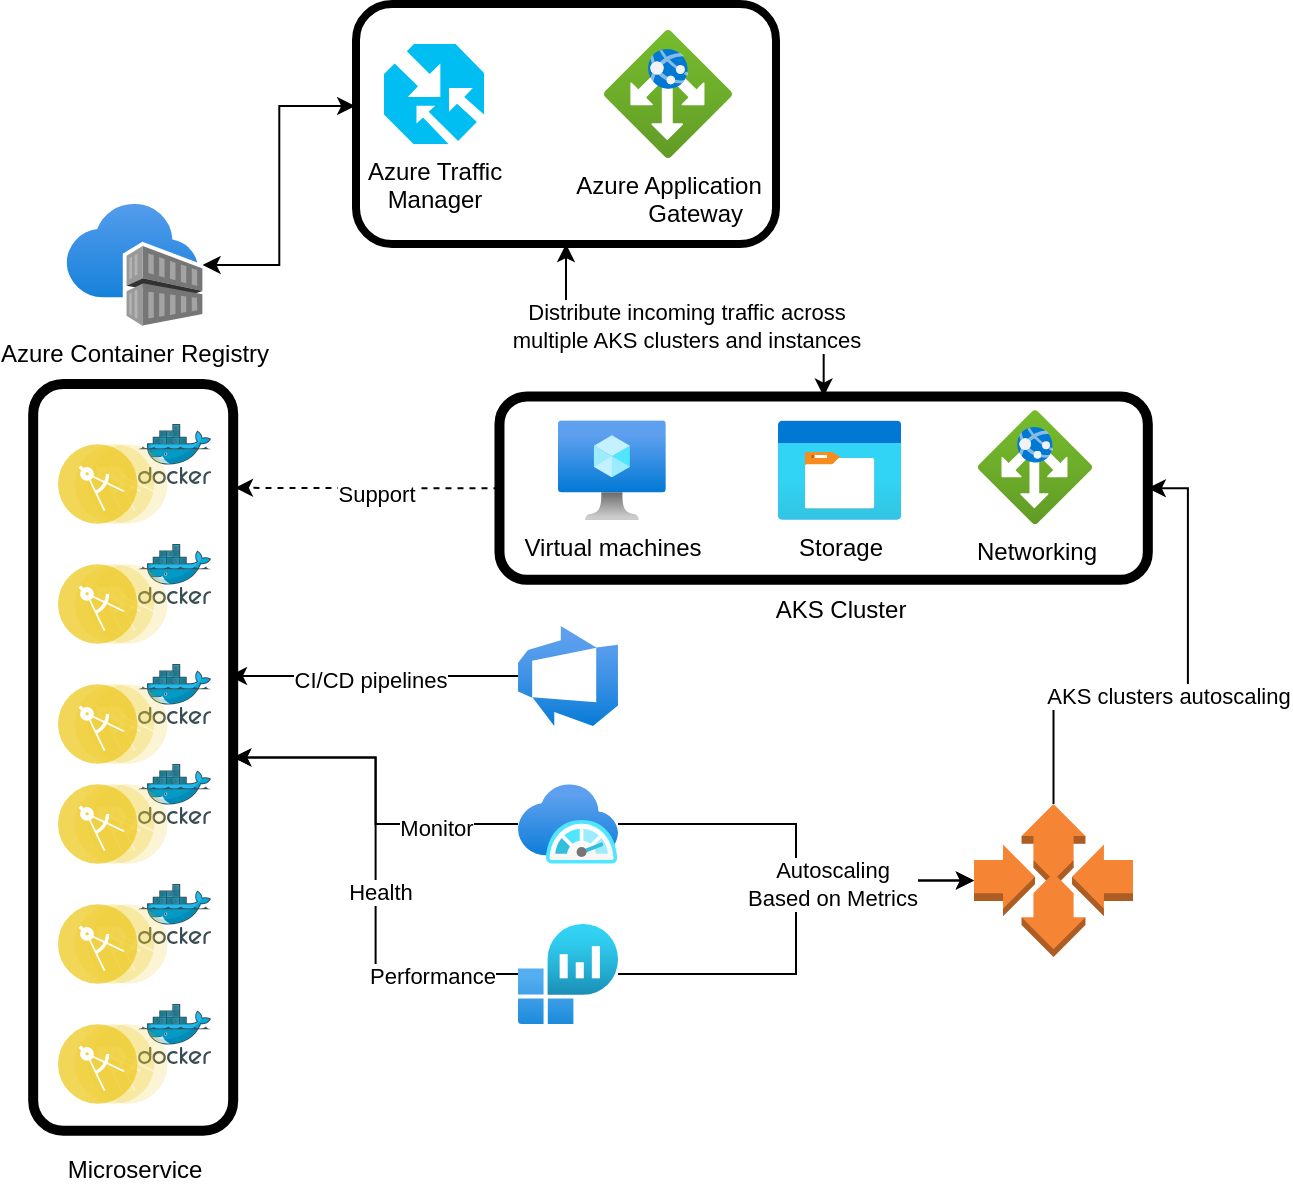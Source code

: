 <mxfile version="23.1.4" type="device">
  <diagram name="Page-1" id="TJ6Yr4Uq0MHoRtXpgVkt">
    <mxGraphModel dx="1406" dy="1959" grid="1" gridSize="10" guides="1" tooltips="1" connect="1" arrows="1" fold="1" page="1" pageScale="1" pageWidth="827" pageHeight="1169" math="0" shadow="0">
      <root>
        <mxCell id="0" />
        <mxCell id="1" parent="0" />
        <mxCell id="HZt5YlUgvfzuxdSu0n8U-20" value="Azure Container Registry" style="image;aspect=fixed;html=1;points=[];align=center;fontSize=12;image=img/lib/azure2/containers/Container_Registries.svg;" vertex="1" parent="1">
          <mxGeometry x="34.3" width="68" height="61" as="geometry" />
        </mxCell>
        <mxCell id="HZt5YlUgvfzuxdSu0n8U-25" value="Storage" style="image;aspect=fixed;html=1;points=[];align=center;fontSize=12;image=img/lib/azure2/general/Storage_Container.svg;" vertex="1" parent="1">
          <mxGeometry x="390" y="108.09" width="61.54" height="50" as="geometry" />
        </mxCell>
        <mxCell id="HZt5YlUgvfzuxdSu0n8U-26" value="Networking" style="image;aspect=fixed;html=1;points=[];align=center;fontSize=12;image=img/lib/azure2/networking/Application_Gateways.svg;" vertex="1" parent="1">
          <mxGeometry x="490" y="103.09" width="57" height="57" as="geometry" />
        </mxCell>
        <mxCell id="HZt5YlUgvfzuxdSu0n8U-27" value="" style="rounded=1;whiteSpace=wrap;html=1;fillColor=none;strokeWidth=5;rotation=90;" vertex="1" parent="1">
          <mxGeometry x="367" y="-20" width="91.65" height="324.17" as="geometry" />
        </mxCell>
        <mxCell id="HZt5YlUgvfzuxdSu0n8U-32" style="edgeStyle=orthogonalEdgeStyle;rounded=0;orthogonalLoop=1;jettySize=auto;html=1;exitX=0.5;exitY=1;exitDx=0;exitDy=0;entryX=0.139;entryY=-0.009;entryDx=0;entryDy=0;entryPerimeter=0;dashed=1;" edge="1" parent="1" source="HZt5YlUgvfzuxdSu0n8U-27" target="HZt5YlUgvfzuxdSu0n8U-19">
          <mxGeometry relative="1" as="geometry" />
        </mxCell>
        <mxCell id="HZt5YlUgvfzuxdSu0n8U-33" value="Support" style="edgeLabel;html=1;align=center;verticalAlign=middle;resizable=0;points=[];" vertex="1" connectable="0" parent="HZt5YlUgvfzuxdSu0n8U-32">
          <mxGeometry x="-0.09" y="3" relative="1" as="geometry">
            <mxPoint x="-1" as="offset" />
          </mxGeometry>
        </mxCell>
        <mxCell id="HZt5YlUgvfzuxdSu0n8U-41" style="edgeStyle=orthogonalEdgeStyle;rounded=0;orthogonalLoop=1;jettySize=auto;html=1;" edge="1" parent="1" source="HZt5YlUgvfzuxdSu0n8U-35" target="HZt5YlUgvfzuxdSu0n8U-19">
          <mxGeometry relative="1" as="geometry" />
        </mxCell>
        <mxCell id="HZt5YlUgvfzuxdSu0n8U-44" value="Monitor" style="edgeLabel;html=1;align=center;verticalAlign=middle;resizable=0;points=[];" vertex="1" connectable="0" parent="HZt5YlUgvfzuxdSu0n8U-41">
          <mxGeometry x="-0.516" y="2" relative="1" as="geometry">
            <mxPoint x="1" as="offset" />
          </mxGeometry>
        </mxCell>
        <mxCell id="HZt5YlUgvfzuxdSu0n8U-35" value="" style="image;aspect=fixed;html=1;points=[];align=center;fontSize=12;image=img/lib/azure2/monitor/SAP_Azure_Monitor.svg;" vertex="1" parent="1">
          <mxGeometry x="260" y="290" width="50" height="40" as="geometry" />
        </mxCell>
        <mxCell id="HZt5YlUgvfzuxdSu0n8U-42" style="edgeStyle=orthogonalEdgeStyle;rounded=0;orthogonalLoop=1;jettySize=auto;html=1;" edge="1" parent="1" source="HZt5YlUgvfzuxdSu0n8U-36" target="HZt5YlUgvfzuxdSu0n8U-19">
          <mxGeometry relative="1" as="geometry" />
        </mxCell>
        <mxCell id="HZt5YlUgvfzuxdSu0n8U-45" value="Health" style="edgeLabel;html=1;align=center;verticalAlign=middle;resizable=0;points=[];" vertex="1" connectable="0" parent="HZt5YlUgvfzuxdSu0n8U-42">
          <mxGeometry x="-0.105" y="-2" relative="1" as="geometry">
            <mxPoint as="offset" />
          </mxGeometry>
        </mxCell>
        <mxCell id="HZt5YlUgvfzuxdSu0n8U-46" value="Performance" style="edgeLabel;html=1;align=center;verticalAlign=middle;resizable=0;points=[];" vertex="1" connectable="0" parent="HZt5YlUgvfzuxdSu0n8U-42">
          <mxGeometry x="-0.653" relative="1" as="geometry">
            <mxPoint y="1" as="offset" />
          </mxGeometry>
        </mxCell>
        <mxCell id="HZt5YlUgvfzuxdSu0n8U-49" style="edgeStyle=orthogonalEdgeStyle;rounded=0;orthogonalLoop=1;jettySize=auto;html=1;" edge="1" parent="1" source="HZt5YlUgvfzuxdSu0n8U-36" target="HZt5YlUgvfzuxdSu0n8U-47">
          <mxGeometry relative="1" as="geometry" />
        </mxCell>
        <mxCell id="HZt5YlUgvfzuxdSu0n8U-36" value="" style="image;aspect=fixed;html=1;points=[];align=center;fontSize=12;image=img/lib/azure2/management_governance/Log_Analytics_Workspaces.svg;" vertex="1" parent="1">
          <mxGeometry x="260" y="360" width="50" height="50" as="geometry" />
        </mxCell>
        <mxCell id="HZt5YlUgvfzuxdSu0n8U-24" value="Virtual machines" style="image;aspect=fixed;html=1;points=[];align=center;fontSize=12;image=img/lib/azure2/compute/Virtual_Machine.svg;" vertex="1" parent="1">
          <mxGeometry x="280" y="108.09" width="53.91" height="50" as="geometry" />
        </mxCell>
        <mxCell id="HZt5YlUgvfzuxdSu0n8U-34" value="" style="image;aspect=fixed;html=1;points=[];align=center;fontSize=12;image=img/lib/azure2/devops/Azure_DevOps.svg;" vertex="1" parent="1">
          <mxGeometry x="260" y="211" width="50" height="50" as="geometry" />
        </mxCell>
        <mxCell id="HZt5YlUgvfzuxdSu0n8U-37" value="" style="group" vertex="1" connectable="0" parent="1">
          <mxGeometry x="17.595" y="89.995" width="100.0" height="408.005" as="geometry" />
        </mxCell>
        <mxCell id="HZt5YlUgvfzuxdSu0n8U-3" value="" style="group" vertex="1" connectable="0" parent="HZt5YlUgvfzuxdSu0n8U-37">
          <mxGeometry x="12.405" y="80.005" width="76.59" height="50" as="geometry" />
        </mxCell>
        <mxCell id="HZt5YlUgvfzuxdSu0n8U-1" value="" style="image;sketch=0;aspect=fixed;html=1;points=[];align=center;fontSize=12;image=img/lib/mscae/Docker.svg;" vertex="1" parent="HZt5YlUgvfzuxdSu0n8U-3">
          <mxGeometry x="40" width="36.59" height="30" as="geometry" />
        </mxCell>
        <mxCell id="HZt5YlUgvfzuxdSu0n8U-2" value="" style="image;aspect=fixed;perimeter=ellipsePerimeter;html=1;align=center;shadow=0;dashed=0;fontColor=#4277BB;labelBackgroundColor=default;fontSize=12;spacingTop=3;image=img/lib/ibm/applications/microservice.svg;" vertex="1" parent="HZt5YlUgvfzuxdSu0n8U-3">
          <mxGeometry y="10" width="54.8" height="40" as="geometry" />
        </mxCell>
        <mxCell id="HZt5YlUgvfzuxdSu0n8U-7" value="" style="group" vertex="1" connectable="0" parent="HZt5YlUgvfzuxdSu0n8U-37">
          <mxGeometry x="12.405" y="140.005" width="76.59" height="50" as="geometry" />
        </mxCell>
        <mxCell id="HZt5YlUgvfzuxdSu0n8U-8" value="" style="image;sketch=0;aspect=fixed;html=1;points=[];align=center;fontSize=12;image=img/lib/mscae/Docker.svg;" vertex="1" parent="HZt5YlUgvfzuxdSu0n8U-7">
          <mxGeometry x="40" width="36.59" height="30" as="geometry" />
        </mxCell>
        <mxCell id="HZt5YlUgvfzuxdSu0n8U-9" value="" style="image;aspect=fixed;perimeter=ellipsePerimeter;html=1;align=center;shadow=0;dashed=0;fontColor=#4277BB;labelBackgroundColor=default;fontSize=12;spacingTop=3;image=img/lib/ibm/applications/microservice.svg;" vertex="1" parent="HZt5YlUgvfzuxdSu0n8U-7">
          <mxGeometry y="10" width="54.8" height="40" as="geometry" />
        </mxCell>
        <mxCell id="HZt5YlUgvfzuxdSu0n8U-10" value="" style="group" vertex="1" connectable="0" parent="HZt5YlUgvfzuxdSu0n8U-37">
          <mxGeometry x="12.405" y="310.005" width="76.59" height="50" as="geometry" />
        </mxCell>
        <mxCell id="HZt5YlUgvfzuxdSu0n8U-11" value="" style="image;sketch=0;aspect=fixed;html=1;points=[];align=center;fontSize=12;image=img/lib/mscae/Docker.svg;" vertex="1" parent="HZt5YlUgvfzuxdSu0n8U-10">
          <mxGeometry x="40" width="36.59" height="30" as="geometry" />
        </mxCell>
        <mxCell id="HZt5YlUgvfzuxdSu0n8U-12" value="" style="image;aspect=fixed;perimeter=ellipsePerimeter;html=1;align=center;shadow=0;dashed=0;fontColor=#4277BB;labelBackgroundColor=default;fontSize=12;spacingTop=3;image=img/lib/ibm/applications/microservice.svg;" vertex="1" parent="HZt5YlUgvfzuxdSu0n8U-10">
          <mxGeometry y="10" width="54.8" height="40" as="geometry" />
        </mxCell>
        <mxCell id="HZt5YlUgvfzuxdSu0n8U-13" value="" style="group" vertex="1" connectable="0" parent="HZt5YlUgvfzuxdSu0n8U-37">
          <mxGeometry x="12.405" y="250.005" width="76.59" height="50" as="geometry" />
        </mxCell>
        <mxCell id="HZt5YlUgvfzuxdSu0n8U-14" value="" style="image;sketch=0;aspect=fixed;html=1;points=[];align=center;fontSize=12;image=img/lib/mscae/Docker.svg;" vertex="1" parent="HZt5YlUgvfzuxdSu0n8U-13">
          <mxGeometry x="40" width="36.59" height="30" as="geometry" />
        </mxCell>
        <mxCell id="HZt5YlUgvfzuxdSu0n8U-15" value="" style="image;aspect=fixed;perimeter=ellipsePerimeter;html=1;align=center;shadow=0;dashed=0;fontColor=#4277BB;labelBackgroundColor=default;fontSize=12;spacingTop=3;image=img/lib/ibm/applications/microservice.svg;" vertex="1" parent="HZt5YlUgvfzuxdSu0n8U-13">
          <mxGeometry y="10" width="54.8" height="40" as="geometry" />
        </mxCell>
        <mxCell id="HZt5YlUgvfzuxdSu0n8U-16" value="" style="group" vertex="1" connectable="0" parent="HZt5YlUgvfzuxdSu0n8U-37">
          <mxGeometry x="12.405" y="190.005" width="76.59" height="50" as="geometry" />
        </mxCell>
        <mxCell id="HZt5YlUgvfzuxdSu0n8U-17" value="" style="image;sketch=0;aspect=fixed;html=1;points=[];align=center;fontSize=12;image=img/lib/mscae/Docker.svg;" vertex="1" parent="HZt5YlUgvfzuxdSu0n8U-16">
          <mxGeometry x="40" width="36.59" height="30" as="geometry" />
        </mxCell>
        <mxCell id="HZt5YlUgvfzuxdSu0n8U-18" value="" style="image;aspect=fixed;perimeter=ellipsePerimeter;html=1;align=center;shadow=0;dashed=0;fontColor=#4277BB;labelBackgroundColor=default;fontSize=12;spacingTop=3;image=img/lib/ibm/applications/microservice.svg;" vertex="1" parent="HZt5YlUgvfzuxdSu0n8U-16">
          <mxGeometry y="10" width="54.8" height="40" as="geometry" />
        </mxCell>
        <mxCell id="HZt5YlUgvfzuxdSu0n8U-21" value="Microservice" style="text;html=1;align=center;verticalAlign=middle;resizable=0;points=[];autosize=1;strokeColor=none;fillColor=none;" vertex="1" parent="HZt5YlUgvfzuxdSu0n8U-37">
          <mxGeometry x="5.405" y="378.005" width="90" height="30" as="geometry" />
        </mxCell>
        <mxCell id="HZt5YlUgvfzuxdSu0n8U-5" value="" style="image;sketch=0;aspect=fixed;html=1;points=[];align=center;fontSize=12;image=img/lib/mscae/Docker.svg;" vertex="1" parent="HZt5YlUgvfzuxdSu0n8U-37">
          <mxGeometry x="52.405" y="20.005" width="36.59" height="30" as="geometry" />
        </mxCell>
        <mxCell id="HZt5YlUgvfzuxdSu0n8U-6" value="" style="image;aspect=fixed;perimeter=ellipsePerimeter;html=1;align=center;shadow=0;dashed=0;fontColor=#4277BB;labelBackgroundColor=default;fontSize=12;spacingTop=3;image=img/lib/ibm/applications/microservice.svg;" vertex="1" parent="HZt5YlUgvfzuxdSu0n8U-37">
          <mxGeometry x="12.405" y="30.005" width="54.8" height="40" as="geometry" />
        </mxCell>
        <mxCell id="HZt5YlUgvfzuxdSu0n8U-19" value="" style="rounded=1;whiteSpace=wrap;html=1;fillColor=none;strokeWidth=5;rotation=90;" vertex="1" parent="HZt5YlUgvfzuxdSu0n8U-37">
          <mxGeometry x="-136.705" y="136.705" width="373.41" height="100" as="geometry" />
        </mxCell>
        <mxCell id="HZt5YlUgvfzuxdSu0n8U-39" style="edgeStyle=orthogonalEdgeStyle;rounded=0;orthogonalLoop=1;jettySize=auto;html=1;entryX=0.391;entryY=0.021;entryDx=0;entryDy=0;entryPerimeter=0;" edge="1" parent="1" source="HZt5YlUgvfzuxdSu0n8U-34" target="HZt5YlUgvfzuxdSu0n8U-19">
          <mxGeometry relative="1" as="geometry" />
        </mxCell>
        <mxCell id="HZt5YlUgvfzuxdSu0n8U-43" value="CI/CD pipelines" style="edgeLabel;html=1;align=center;verticalAlign=middle;resizable=0;points=[];" vertex="1" connectable="0" parent="HZt5YlUgvfzuxdSu0n8U-39">
          <mxGeometry x="0.031" y="2" relative="1" as="geometry">
            <mxPoint as="offset" />
          </mxGeometry>
        </mxCell>
        <mxCell id="HZt5YlUgvfzuxdSu0n8U-52" style="edgeStyle=orthogonalEdgeStyle;rounded=0;orthogonalLoop=1;jettySize=auto;html=1;entryX=0.5;entryY=0;entryDx=0;entryDy=0;" edge="1" parent="1" source="HZt5YlUgvfzuxdSu0n8U-47" target="HZt5YlUgvfzuxdSu0n8U-27">
          <mxGeometry relative="1" as="geometry" />
        </mxCell>
        <mxCell id="HZt5YlUgvfzuxdSu0n8U-53" value="AKS clusters autoscaling" style="edgeLabel;html=1;align=center;verticalAlign=middle;resizable=0;points=[];" vertex="1" connectable="0" parent="HZt5YlUgvfzuxdSu0n8U-52">
          <mxGeometry x="-0.08" y="-1" relative="1" as="geometry">
            <mxPoint y="1" as="offset" />
          </mxGeometry>
        </mxCell>
        <mxCell id="HZt5YlUgvfzuxdSu0n8U-47" value="" style="outlineConnect=0;dashed=0;verticalLabelPosition=bottom;verticalAlign=top;align=center;html=1;shape=mxgraph.aws3.auto_scaling;fillColor=#F58534;gradientColor=none;" vertex="1" parent="1">
          <mxGeometry x="488" y="300" width="79.5" height="76.5" as="geometry" />
        </mxCell>
        <mxCell id="HZt5YlUgvfzuxdSu0n8U-48" style="edgeStyle=orthogonalEdgeStyle;rounded=0;orthogonalLoop=1;jettySize=auto;html=1;entryX=0;entryY=0.5;entryDx=0;entryDy=0;entryPerimeter=0;" edge="1" parent="1" source="HZt5YlUgvfzuxdSu0n8U-35" target="HZt5YlUgvfzuxdSu0n8U-47">
          <mxGeometry relative="1" as="geometry" />
        </mxCell>
        <mxCell id="HZt5YlUgvfzuxdSu0n8U-50" value="Autoscaling&lt;br&gt;Based on Metrics" style="edgeLabel;html=1;align=center;verticalAlign=middle;resizable=0;points=[];" vertex="1" connectable="0" parent="HZt5YlUgvfzuxdSu0n8U-48">
          <mxGeometry x="0.311" y="-1" relative="1" as="geometry">
            <mxPoint as="offset" />
          </mxGeometry>
        </mxCell>
        <mxCell id="HZt5YlUgvfzuxdSu0n8U-51" value="AKS Cluster" style="text;html=1;align=center;verticalAlign=middle;resizable=0;points=[];autosize=1;strokeColor=none;fillColor=none;" vertex="1" parent="1">
          <mxGeometry x="375.77" y="188" width="90" height="30" as="geometry" />
        </mxCell>
        <mxCell id="HZt5YlUgvfzuxdSu0n8U-55" value="Azure Traffic &lt;br&gt;Manager" style="verticalLabelPosition=bottom;html=1;verticalAlign=top;align=center;strokeColor=none;fillColor=#00BEF2;shape=mxgraph.azure.traffic_manager;pointerEvents=1;" vertex="1" parent="1">
          <mxGeometry x="193" y="-80" width="50" height="50" as="geometry" />
        </mxCell>
        <mxCell id="HZt5YlUgvfzuxdSu0n8U-56" value="Azure Application &lt;br&gt;&lt;span style=&quot;white-space: pre;&quot;&gt;&#x9;&lt;/span&gt;Gateway" style="image;aspect=fixed;html=1;points=[];align=center;fontSize=12;image=img/lib/azure2/networking/Application_Gateways.svg;" vertex="1" parent="1">
          <mxGeometry x="303" y="-87" width="64" height="64" as="geometry" />
        </mxCell>
        <mxCell id="HZt5YlUgvfzuxdSu0n8U-60" style="edgeStyle=orthogonalEdgeStyle;rounded=0;orthogonalLoop=1;jettySize=auto;html=1;startArrow=classic;startFill=1;" edge="1" parent="1" source="HZt5YlUgvfzuxdSu0n8U-58" target="HZt5YlUgvfzuxdSu0n8U-27">
          <mxGeometry relative="1" as="geometry" />
        </mxCell>
        <mxCell id="HZt5YlUgvfzuxdSu0n8U-61" value="Distribute incoming traffic across &lt;br&gt;multiple AKS clusters and instances" style="edgeLabel;html=1;align=center;verticalAlign=middle;resizable=0;points=[];" vertex="1" connectable="0" parent="HZt5YlUgvfzuxdSu0n8U-60">
          <mxGeometry x="-0.049" y="-3" relative="1" as="geometry">
            <mxPoint as="offset" />
          </mxGeometry>
        </mxCell>
        <mxCell id="HZt5YlUgvfzuxdSu0n8U-58" value="" style="rounded=1;whiteSpace=wrap;html=1;fillColor=none;strokeWidth=4;" vertex="1" parent="1">
          <mxGeometry x="179" y="-100" width="210" height="120" as="geometry" />
        </mxCell>
        <mxCell id="HZt5YlUgvfzuxdSu0n8U-59" style="edgeStyle=orthogonalEdgeStyle;rounded=0;orthogonalLoop=1;jettySize=auto;html=1;entryX=-0.002;entryY=0.425;entryDx=0;entryDy=0;entryPerimeter=0;startArrow=classic;startFill=1;" edge="1" parent="1" source="HZt5YlUgvfzuxdSu0n8U-20" target="HZt5YlUgvfzuxdSu0n8U-58">
          <mxGeometry relative="1" as="geometry" />
        </mxCell>
      </root>
    </mxGraphModel>
  </diagram>
</mxfile>

